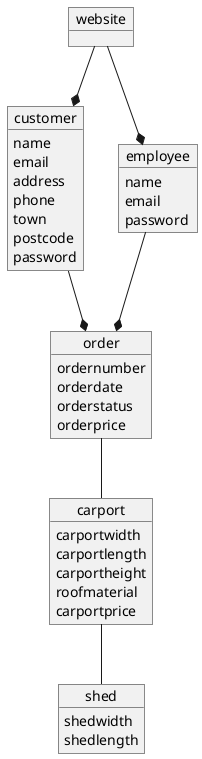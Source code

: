 @startuml
'https://plantuml.com/object-diagram

object website{

}
object customer{
    name
    email
    address
    phone
    town
    postcode
    password
}

object employee{
    name
    email
    password
}


object carport{
    carportwidth
    carportlength
    carportheight
    roofmaterial
    carportprice

}
object shed{
    shedwidth
    shedlength
}

object order{
    ordernumber
    orderdate
    orderstatus
    orderprice
}



website --* customer
customer --* order
order -- carport
employee --* order
website --* employee
carport -- shed



@enduml
